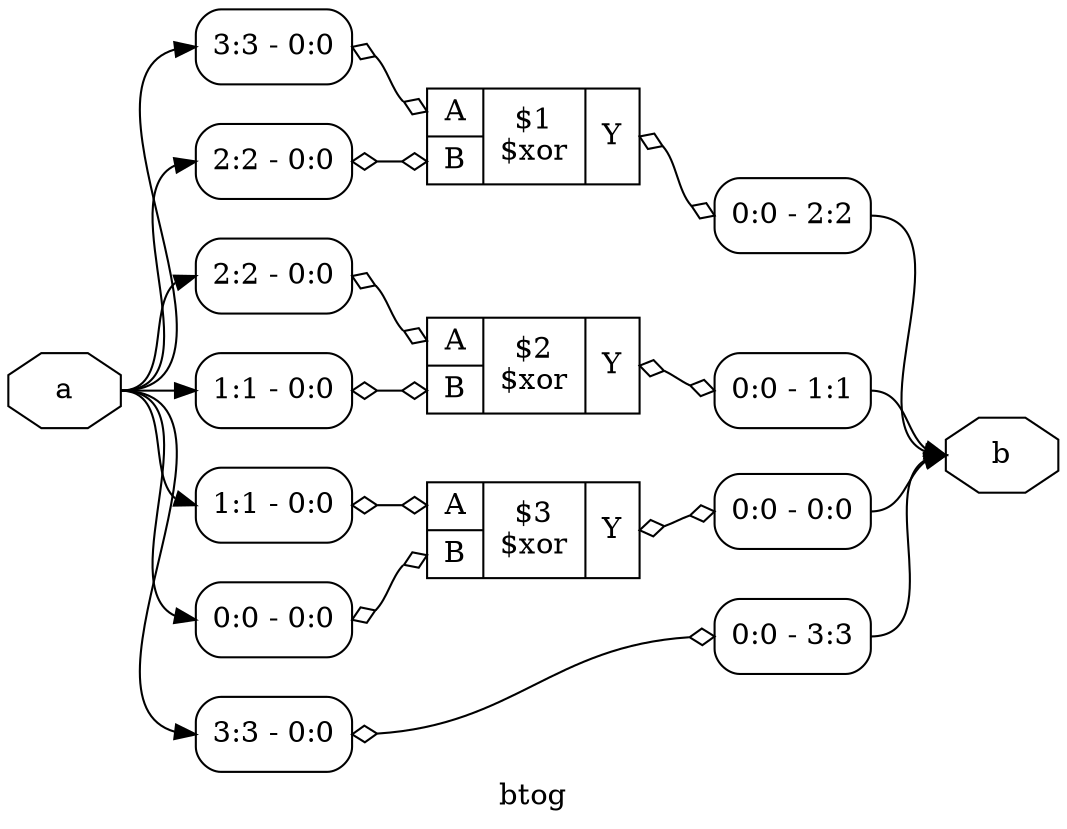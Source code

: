 digraph "btog" {
label="btog";
rankdir="LR";
remincross=true;
n1 [ shape=octagon, label="a", color="black", fontcolor="black"];
n2 [ shape=octagon, label="b", color="black", fontcolor="black"];
c6 [ shape=record, label="{{<p3> A|<p4> B}|$1\n$xor|{<p5> Y}}",  ];
x0 [ shape=record, style=rounded, label="<s0> 3:3 - 0:0 ", color="black", fontcolor="black" ];
x0:e -> c6:p3:w [arrowhead=odiamond, arrowtail=odiamond, dir=both, color="black", fontcolor="black", label=""];
x1 [ shape=record, style=rounded, label="<s0> 2:2 - 0:0 ", color="black", fontcolor="black" ];
x1:e -> c6:p4:w [arrowhead=odiamond, arrowtail=odiamond, dir=both, color="black", fontcolor="black", label=""];
x2 [ shape=record, style=rounded, label="<s0> 0:0 - 2:2 ", color="black", fontcolor="black" ];
c6:p5:e -> x2:w [arrowhead=odiamond, arrowtail=odiamond, dir=both, color="black", fontcolor="black", label=""];
c7 [ shape=record, label="{{<p3> A|<p4> B}|$2\n$xor|{<p5> Y}}",  ];
x3 [ shape=record, style=rounded, label="<s0> 2:2 - 0:0 ", color="black", fontcolor="black" ];
x3:e -> c7:p3:w [arrowhead=odiamond, arrowtail=odiamond, dir=both, color="black", fontcolor="black", label=""];
x4 [ shape=record, style=rounded, label="<s0> 1:1 - 0:0 ", color="black", fontcolor="black" ];
x4:e -> c7:p4:w [arrowhead=odiamond, arrowtail=odiamond, dir=both, color="black", fontcolor="black", label=""];
x5 [ shape=record, style=rounded, label="<s0> 0:0 - 1:1 ", color="black", fontcolor="black" ];
c7:p5:e -> x5:w [arrowhead=odiamond, arrowtail=odiamond, dir=both, color="black", fontcolor="black", label=""];
c8 [ shape=record, label="{{<p3> A|<p4> B}|$3\n$xor|{<p5> Y}}",  ];
x6 [ shape=record, style=rounded, label="<s0> 1:1 - 0:0 ", color="black", fontcolor="black" ];
x6:e -> c8:p3:w [arrowhead=odiamond, arrowtail=odiamond, dir=both, color="black", fontcolor="black", label=""];
x7 [ shape=record, style=rounded, label="<s0> 0:0 - 0:0 ", color="black", fontcolor="black" ];
x7:e -> c8:p4:w [arrowhead=odiamond, arrowtail=odiamond, dir=both, color="black", fontcolor="black", label=""];
x8 [ shape=record, style=rounded, label="<s0> 0:0 - 0:0 ", color="black", fontcolor="black" ];
c8:p5:e -> x8:w [arrowhead=odiamond, arrowtail=odiamond, dir=both, color="black", fontcolor="black", label=""];
x9 [ shape=record, style=rounded, label="<s0> 3:3 - 0:0 ", color="black", fontcolor="black" ];
x10 [ shape=record, style=rounded, label="<s0> 0:0 - 3:3 ", color="black", fontcolor="black" ];
x9:e -> x10:w [arrowhead=odiamond, arrowtail=odiamond, dir=both, color="black", fontcolor="black", label=""];
n1:e -> x0:s0:w [color="black", fontcolor="black", label=""];
n1:e -> x1:s0:w [color="black", fontcolor="black", label=""];
n1:e -> x3:s0:w [color="black", fontcolor="black", label=""];
n1:e -> x4:s0:w [color="black", fontcolor="black", label=""];
n1:e -> x6:s0:w [color="black", fontcolor="black", label=""];
n1:e -> x7:s0:w [color="black", fontcolor="black", label=""];
n1:e -> x9:s0:w [color="black", fontcolor="black", label=""];
x10:s0:e -> n2:w [color="black", fontcolor="black", label=""];
x2:s0:e -> n2:w [color="black", fontcolor="black", label=""];
x5:s0:e -> n2:w [color="black", fontcolor="black", label=""];
x8:s0:e -> n2:w [color="black", fontcolor="black", label=""];
}
